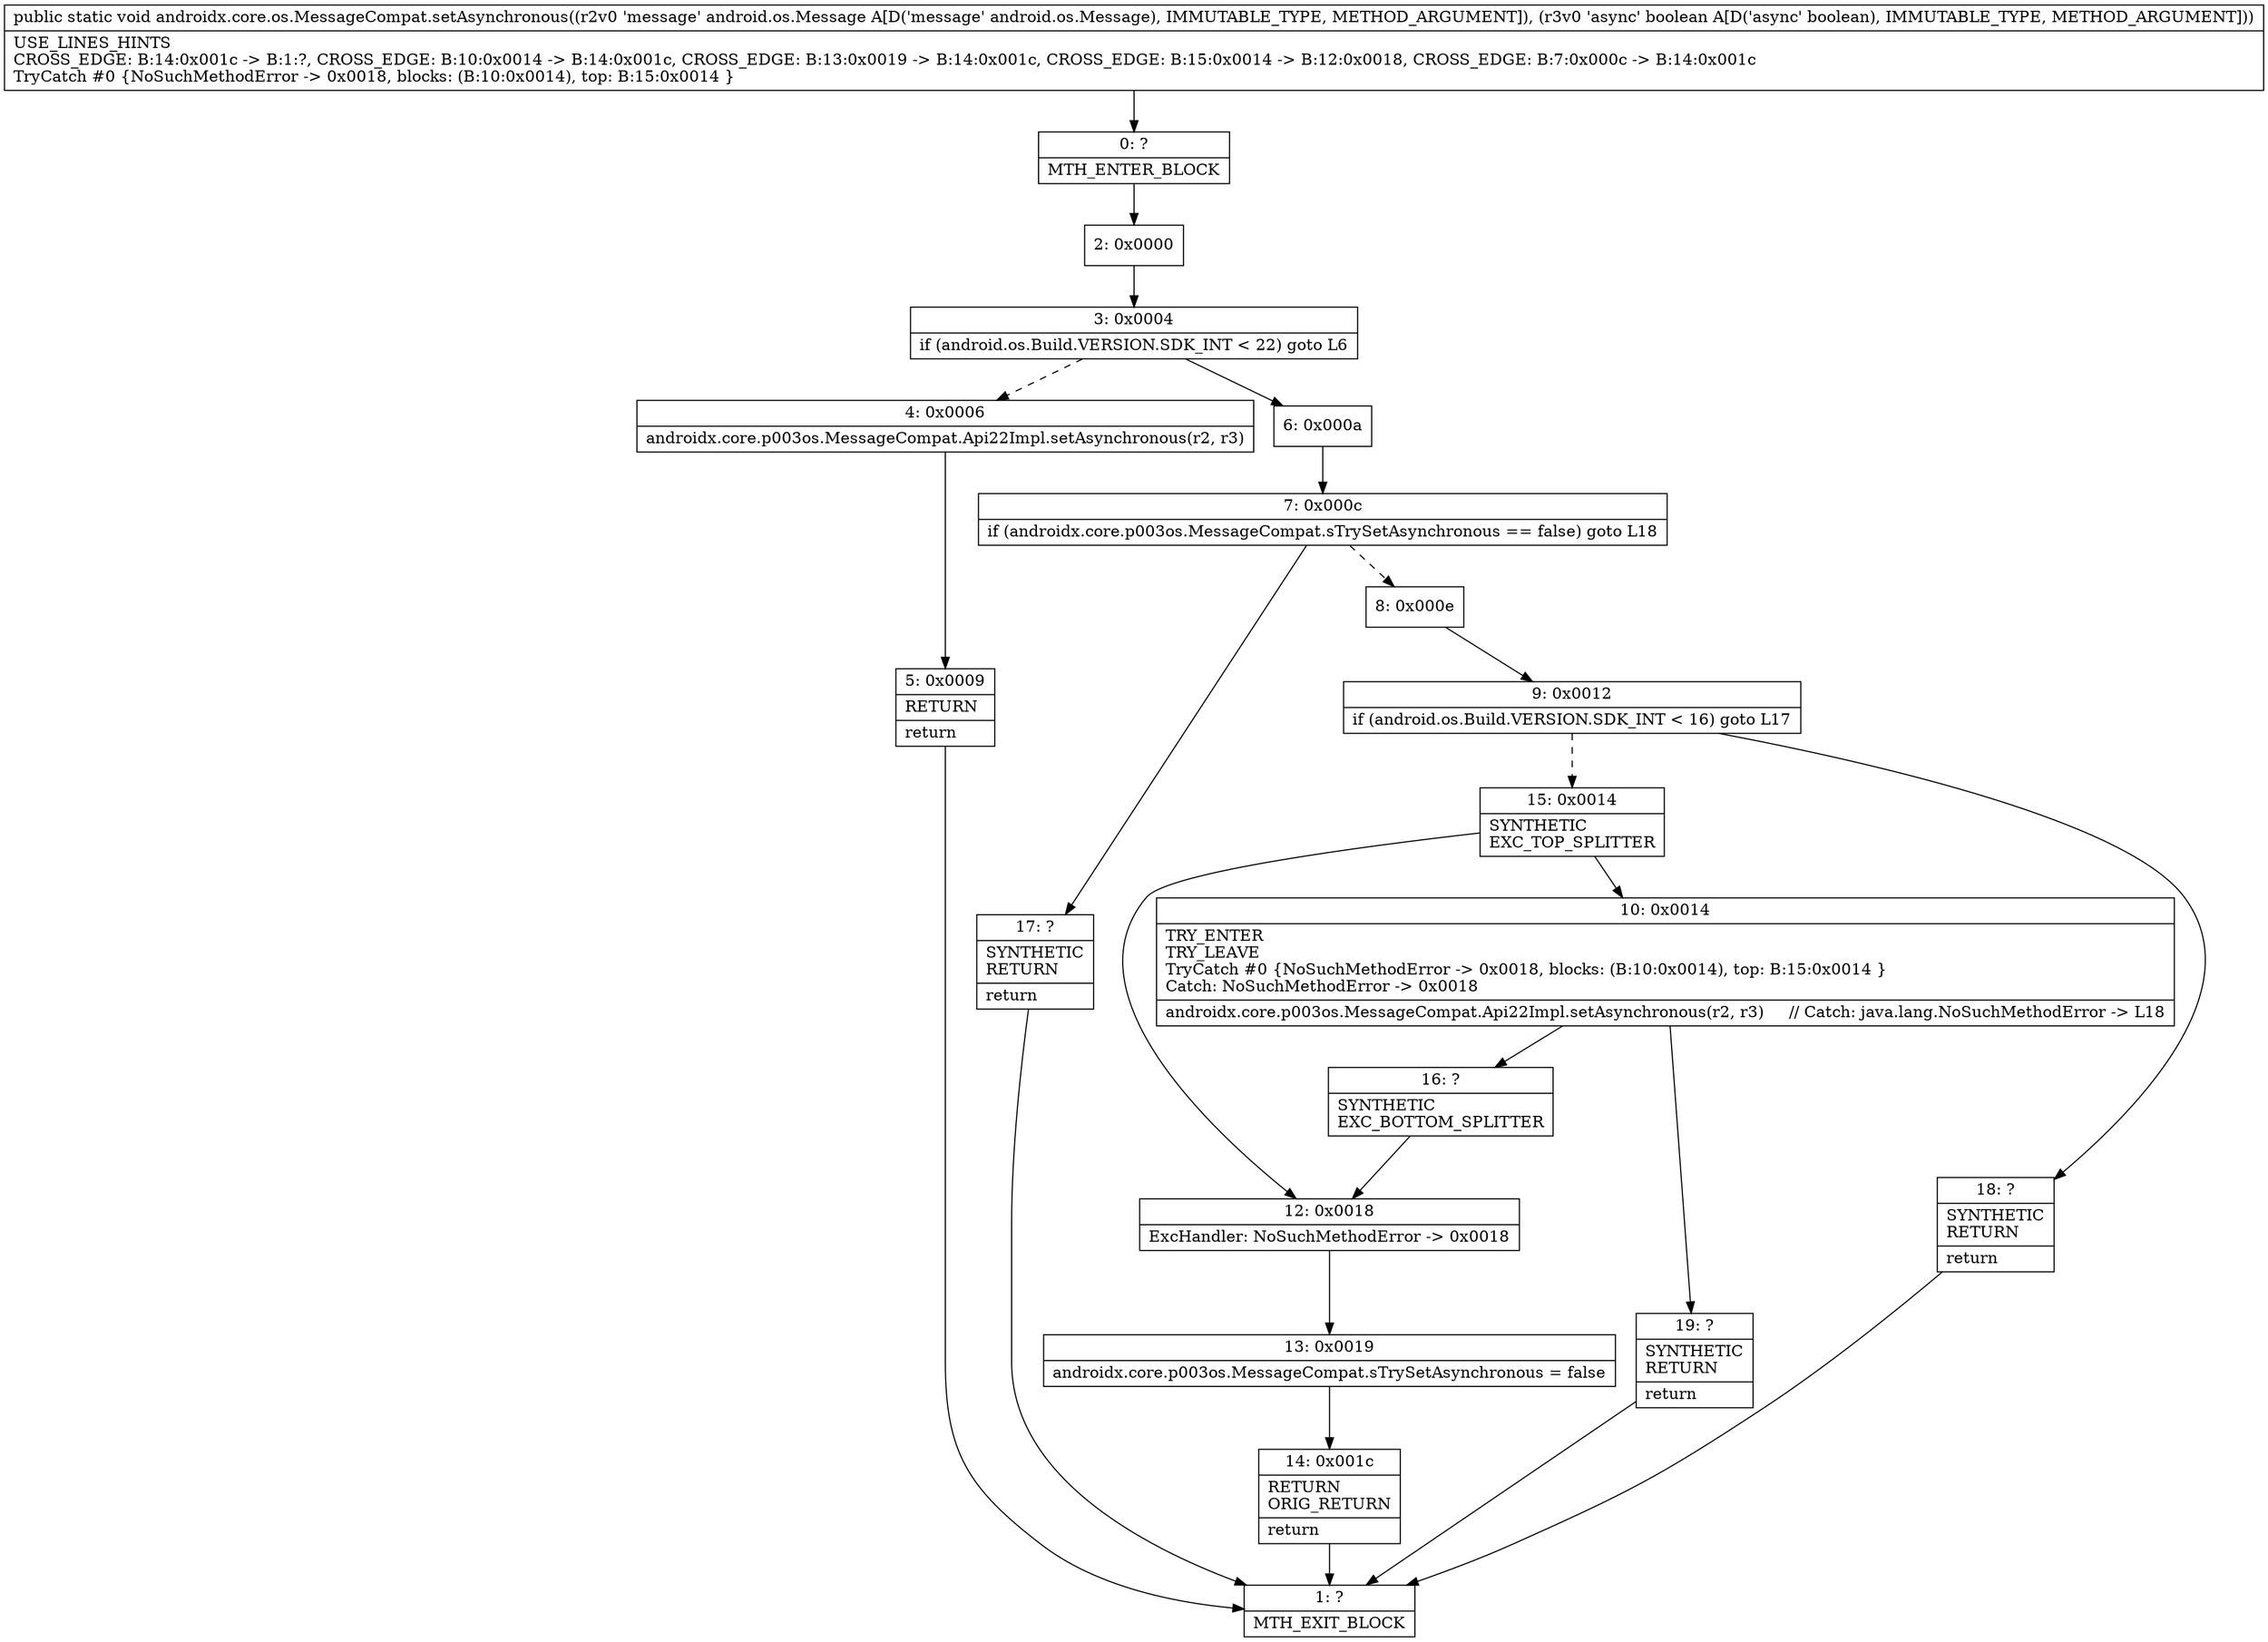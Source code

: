 digraph "CFG forandroidx.core.os.MessageCompat.setAsynchronous(Landroid\/os\/Message;Z)V" {
Node_0 [shape=record,label="{0\:\ ?|MTH_ENTER_BLOCK\l}"];
Node_2 [shape=record,label="{2\:\ 0x0000}"];
Node_3 [shape=record,label="{3\:\ 0x0004|if (android.os.Build.VERSION.SDK_INT \< 22) goto L6\l}"];
Node_4 [shape=record,label="{4\:\ 0x0006|androidx.core.p003os.MessageCompat.Api22Impl.setAsynchronous(r2, r3)\l}"];
Node_5 [shape=record,label="{5\:\ 0x0009|RETURN\l|return\l}"];
Node_1 [shape=record,label="{1\:\ ?|MTH_EXIT_BLOCK\l}"];
Node_6 [shape=record,label="{6\:\ 0x000a}"];
Node_7 [shape=record,label="{7\:\ 0x000c|if (androidx.core.p003os.MessageCompat.sTrySetAsynchronous == false) goto L18\l}"];
Node_8 [shape=record,label="{8\:\ 0x000e}"];
Node_9 [shape=record,label="{9\:\ 0x0012|if (android.os.Build.VERSION.SDK_INT \< 16) goto L17\l}"];
Node_15 [shape=record,label="{15\:\ 0x0014|SYNTHETIC\lEXC_TOP_SPLITTER\l}"];
Node_10 [shape=record,label="{10\:\ 0x0014|TRY_ENTER\lTRY_LEAVE\lTryCatch #0 \{NoSuchMethodError \-\> 0x0018, blocks: (B:10:0x0014), top: B:15:0x0014 \}\lCatch: NoSuchMethodError \-\> 0x0018\l|androidx.core.p003os.MessageCompat.Api22Impl.setAsynchronous(r2, r3)     \/\/ Catch: java.lang.NoSuchMethodError \-\> L18\l}"];
Node_16 [shape=record,label="{16\:\ ?|SYNTHETIC\lEXC_BOTTOM_SPLITTER\l}"];
Node_19 [shape=record,label="{19\:\ ?|SYNTHETIC\lRETURN\l|return\l}"];
Node_12 [shape=record,label="{12\:\ 0x0018|ExcHandler: NoSuchMethodError \-\> 0x0018\l}"];
Node_13 [shape=record,label="{13\:\ 0x0019|androidx.core.p003os.MessageCompat.sTrySetAsynchronous = false\l}"];
Node_14 [shape=record,label="{14\:\ 0x001c|RETURN\lORIG_RETURN\l|return\l}"];
Node_18 [shape=record,label="{18\:\ ?|SYNTHETIC\lRETURN\l|return\l}"];
Node_17 [shape=record,label="{17\:\ ?|SYNTHETIC\lRETURN\l|return\l}"];
MethodNode[shape=record,label="{public static void androidx.core.os.MessageCompat.setAsynchronous((r2v0 'message' android.os.Message A[D('message' android.os.Message), IMMUTABLE_TYPE, METHOD_ARGUMENT]), (r3v0 'async' boolean A[D('async' boolean), IMMUTABLE_TYPE, METHOD_ARGUMENT]))  | USE_LINES_HINTS\lCROSS_EDGE: B:14:0x001c \-\> B:1:?, CROSS_EDGE: B:10:0x0014 \-\> B:14:0x001c, CROSS_EDGE: B:13:0x0019 \-\> B:14:0x001c, CROSS_EDGE: B:15:0x0014 \-\> B:12:0x0018, CROSS_EDGE: B:7:0x000c \-\> B:14:0x001c\lTryCatch #0 \{NoSuchMethodError \-\> 0x0018, blocks: (B:10:0x0014), top: B:15:0x0014 \}\l}"];
MethodNode -> Node_0;Node_0 -> Node_2;
Node_2 -> Node_3;
Node_3 -> Node_4[style=dashed];
Node_3 -> Node_6;
Node_4 -> Node_5;
Node_5 -> Node_1;
Node_6 -> Node_7;
Node_7 -> Node_8[style=dashed];
Node_7 -> Node_17;
Node_8 -> Node_9;
Node_9 -> Node_15[style=dashed];
Node_9 -> Node_18;
Node_15 -> Node_10;
Node_15 -> Node_12;
Node_10 -> Node_16;
Node_10 -> Node_19;
Node_16 -> Node_12;
Node_19 -> Node_1;
Node_12 -> Node_13;
Node_13 -> Node_14;
Node_14 -> Node_1;
Node_18 -> Node_1;
Node_17 -> Node_1;
}

